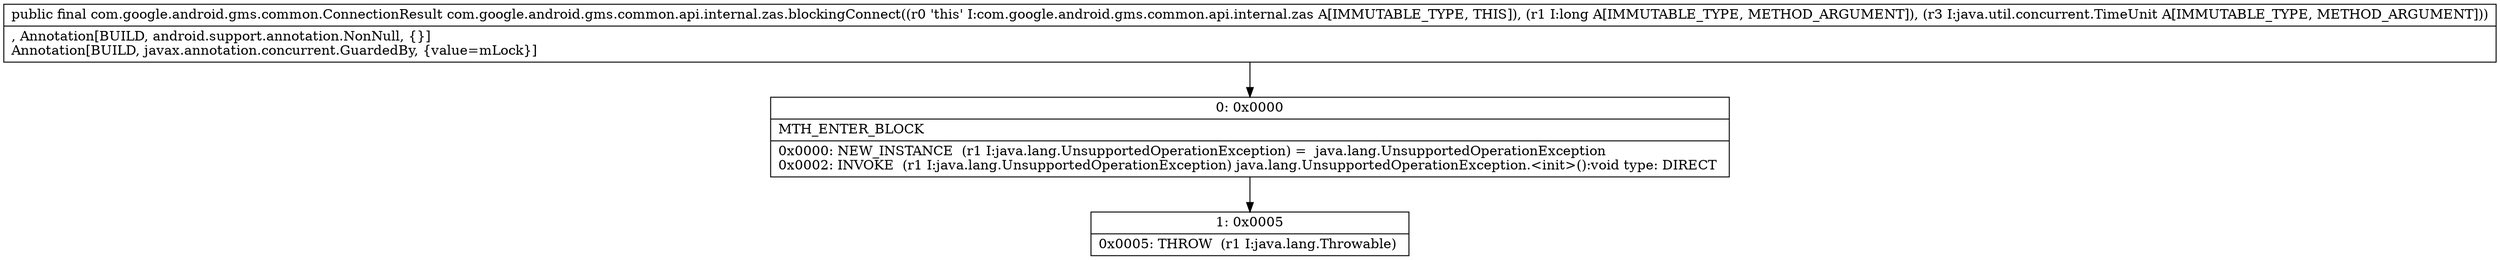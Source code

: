 digraph "CFG forcom.google.android.gms.common.api.internal.zas.blockingConnect(JLjava\/util\/concurrent\/TimeUnit;)Lcom\/google\/android\/gms\/common\/ConnectionResult;" {
Node_0 [shape=record,label="{0\:\ 0x0000|MTH_ENTER_BLOCK\l|0x0000: NEW_INSTANCE  (r1 I:java.lang.UnsupportedOperationException) =  java.lang.UnsupportedOperationException \l0x0002: INVOKE  (r1 I:java.lang.UnsupportedOperationException) java.lang.UnsupportedOperationException.\<init\>():void type: DIRECT \l}"];
Node_1 [shape=record,label="{1\:\ 0x0005|0x0005: THROW  (r1 I:java.lang.Throwable) \l}"];
MethodNode[shape=record,label="{public final com.google.android.gms.common.ConnectionResult com.google.android.gms.common.api.internal.zas.blockingConnect((r0 'this' I:com.google.android.gms.common.api.internal.zas A[IMMUTABLE_TYPE, THIS]), (r1 I:long A[IMMUTABLE_TYPE, METHOD_ARGUMENT]), (r3 I:java.util.concurrent.TimeUnit A[IMMUTABLE_TYPE, METHOD_ARGUMENT]))  | , Annotation[BUILD, android.support.annotation.NonNull, \{\}]\lAnnotation[BUILD, javax.annotation.concurrent.GuardedBy, \{value=mLock\}]\l}"];
MethodNode -> Node_0;
Node_0 -> Node_1;
}

